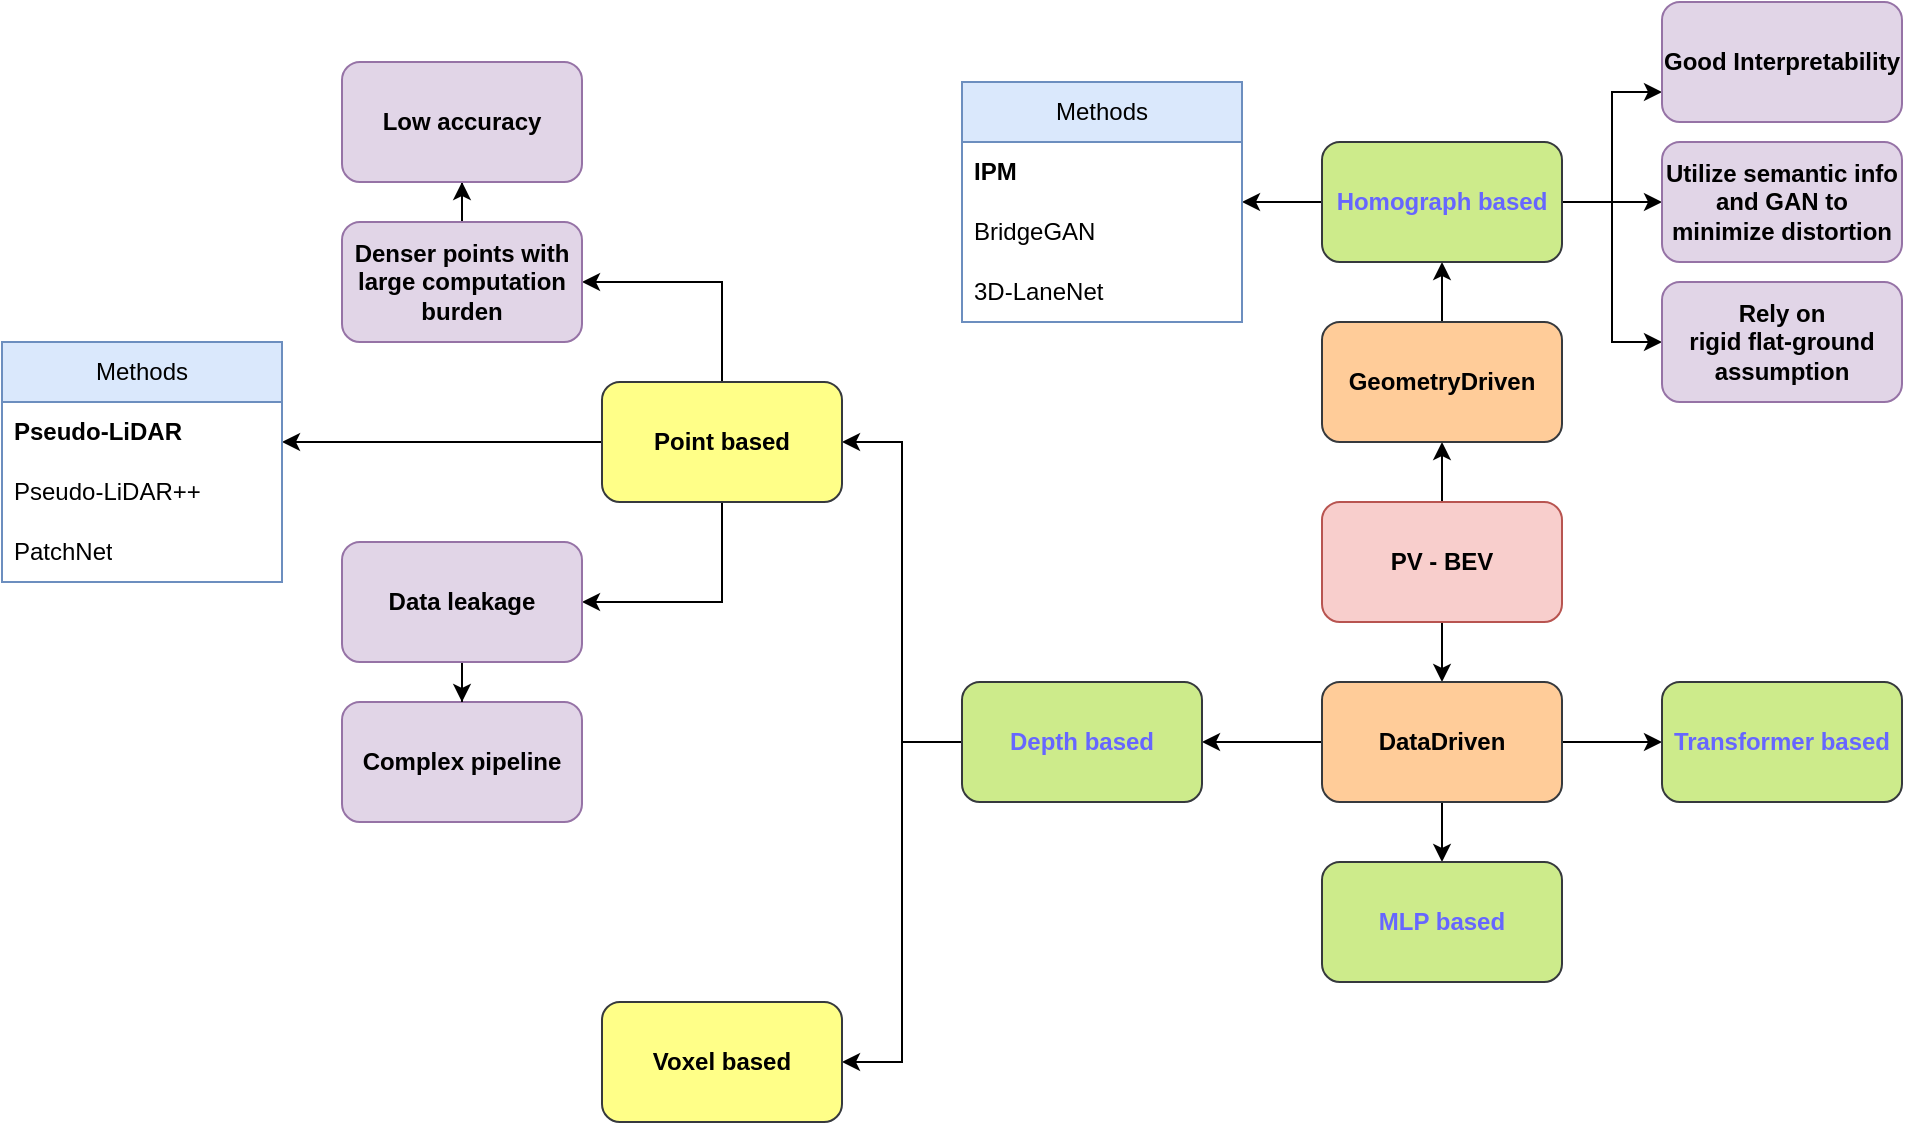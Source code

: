 <mxfile version="24.7.5">
  <diagram name="第 1 页" id="2QriNIWdTIV_ohWtYcBS">
    <mxGraphModel dx="2336" dy="2057" grid="1" gridSize="10" guides="1" tooltips="1" connect="1" arrows="1" fold="1" page="1" pageScale="1" pageWidth="827" pageHeight="1169" math="1" shadow="0">
      <root>
        <mxCell id="0" />
        <mxCell id="1" parent="0" />
        <mxCell id="j473QakYxw4qAwJ6yS87-1" value="" style="edgeStyle=orthogonalEdgeStyle;rounded=0;orthogonalLoop=1;jettySize=auto;html=1;" edge="1" parent="1" source="-4fo9mhIofs1G9srcdRc-1" target="-4fo9mhIofs1G9srcdRc-4">
          <mxGeometry relative="1" as="geometry" />
        </mxCell>
        <mxCell id="j473QakYxw4qAwJ6yS87-3" value="" style="edgeStyle=orthogonalEdgeStyle;rounded=0;orthogonalLoop=1;jettySize=auto;html=1;" edge="1" parent="1" source="-4fo9mhIofs1G9srcdRc-1" target="-4fo9mhIofs1G9srcdRc-5">
          <mxGeometry relative="1" as="geometry" />
        </mxCell>
        <mxCell id="-4fo9mhIofs1G9srcdRc-1" value="&lt;b&gt;PV - BEV&lt;/b&gt;" style="rounded=1;whiteSpace=wrap;html=1;labelBackgroundColor=none;fillColor=#f8cecc;strokeColor=#b85450;" parent="1" vertex="1">
          <mxGeometry x="310" y="220" width="120" height="60" as="geometry" />
        </mxCell>
        <mxCell id="j473QakYxw4qAwJ6yS87-2" value="" style="edgeStyle=orthogonalEdgeStyle;rounded=0;orthogonalLoop=1;jettySize=auto;html=1;" edge="1" parent="1" source="-4fo9mhIofs1G9srcdRc-4" target="-4fo9mhIofs1G9srcdRc-6">
          <mxGeometry relative="1" as="geometry" />
        </mxCell>
        <mxCell id="-4fo9mhIofs1G9srcdRc-4" value="&lt;b&gt;GeometryDriven&lt;/b&gt;" style="rounded=1;whiteSpace=wrap;html=1;labelBackgroundColor=none;fillColor=#ffcc99;strokeColor=#36393d;" parent="1" vertex="1">
          <mxGeometry x="310" y="130" width="120" height="60" as="geometry" />
        </mxCell>
        <mxCell id="j473QakYxw4qAwJ6yS87-18" style="edgeStyle=orthogonalEdgeStyle;rounded=0;orthogonalLoop=1;jettySize=auto;html=1;entryX=1;entryY=0.5;entryDx=0;entryDy=0;" edge="1" parent="1" source="-4fo9mhIofs1G9srcdRc-5" target="j473QakYxw4qAwJ6yS87-4">
          <mxGeometry relative="1" as="geometry" />
        </mxCell>
        <mxCell id="j473QakYxw4qAwJ6yS87-19" value="" style="edgeStyle=orthogonalEdgeStyle;rounded=0;orthogonalLoop=1;jettySize=auto;html=1;" edge="1" parent="1" source="-4fo9mhIofs1G9srcdRc-5" target="j473QakYxw4qAwJ6yS87-5">
          <mxGeometry relative="1" as="geometry" />
        </mxCell>
        <mxCell id="j473QakYxw4qAwJ6yS87-20" value="" style="edgeStyle=orthogonalEdgeStyle;rounded=0;orthogonalLoop=1;jettySize=auto;html=1;" edge="1" parent="1" source="-4fo9mhIofs1G9srcdRc-5" target="j473QakYxw4qAwJ6yS87-6">
          <mxGeometry relative="1" as="geometry" />
        </mxCell>
        <mxCell id="-4fo9mhIofs1G9srcdRc-5" value="&lt;b&gt;DataDriven&lt;/b&gt;" style="rounded=1;whiteSpace=wrap;html=1;labelBackgroundColor=none;fillColor=#ffcc99;strokeColor=#36393d;" parent="1" vertex="1">
          <mxGeometry x="310" y="310" width="120" height="60" as="geometry" />
        </mxCell>
        <mxCell id="j473QakYxw4qAwJ6yS87-12" style="edgeStyle=orthogonalEdgeStyle;rounded=0;orthogonalLoop=1;jettySize=auto;html=1;exitX=0;exitY=0.5;exitDx=0;exitDy=0;entryX=1;entryY=0.5;entryDx=0;entryDy=0;" edge="1" parent="1" source="-4fo9mhIofs1G9srcdRc-6" target="j473QakYxw4qAwJ6yS87-8">
          <mxGeometry relative="1" as="geometry" />
        </mxCell>
        <mxCell id="j473QakYxw4qAwJ6yS87-14" style="edgeStyle=orthogonalEdgeStyle;rounded=0;orthogonalLoop=1;jettySize=auto;html=1;entryX=0;entryY=0.75;entryDx=0;entryDy=0;" edge="1" parent="1" source="-4fo9mhIofs1G9srcdRc-6" target="j473QakYxw4qAwJ6yS87-7">
          <mxGeometry relative="1" as="geometry" />
        </mxCell>
        <mxCell id="j473QakYxw4qAwJ6yS87-15" style="edgeStyle=orthogonalEdgeStyle;rounded=0;orthogonalLoop=1;jettySize=auto;html=1;entryX=0;entryY=0.5;entryDx=0;entryDy=0;" edge="1" parent="1" source="-4fo9mhIofs1G9srcdRc-6" target="j473QakYxw4qAwJ6yS87-13">
          <mxGeometry relative="1" as="geometry" />
        </mxCell>
        <mxCell id="j473QakYxw4qAwJ6yS87-17" style="edgeStyle=orthogonalEdgeStyle;rounded=0;orthogonalLoop=1;jettySize=auto;html=1;entryX=0;entryY=0.5;entryDx=0;entryDy=0;" edge="1" parent="1" source="-4fo9mhIofs1G9srcdRc-6" target="j473QakYxw4qAwJ6yS87-16">
          <mxGeometry relative="1" as="geometry" />
        </mxCell>
        <mxCell id="-4fo9mhIofs1G9srcdRc-6" value="&lt;b&gt;&lt;font color=&quot;#6666ff&quot;&gt;Homograph based&lt;/font&gt;&lt;/b&gt;" style="rounded=1;whiteSpace=wrap;html=1;labelBackgroundColor=none;fillColor=#cdeb8b;strokeColor=#36393d;" parent="1" vertex="1">
          <mxGeometry x="310" y="40" width="120" height="60" as="geometry" />
        </mxCell>
        <mxCell id="j473QakYxw4qAwJ6yS87-28" style="edgeStyle=orthogonalEdgeStyle;rounded=0;orthogonalLoop=1;jettySize=auto;html=1;entryX=1;entryY=0.5;entryDx=0;entryDy=0;" edge="1" parent="1" source="j473QakYxw4qAwJ6yS87-4" target="j473QakYxw4qAwJ6yS87-21">
          <mxGeometry relative="1" as="geometry" />
        </mxCell>
        <mxCell id="j473QakYxw4qAwJ6yS87-29" style="edgeStyle=orthogonalEdgeStyle;rounded=0;orthogonalLoop=1;jettySize=auto;html=1;entryX=1;entryY=0.5;entryDx=0;entryDy=0;" edge="1" parent="1" source="j473QakYxw4qAwJ6yS87-4" target="j473QakYxw4qAwJ6yS87-22">
          <mxGeometry relative="1" as="geometry" />
        </mxCell>
        <mxCell id="j473QakYxw4qAwJ6yS87-4" value="&lt;b&gt;&lt;font color=&quot;#6666ff&quot;&gt;Depth based&lt;/font&gt;&lt;/b&gt;" style="rounded=1;whiteSpace=wrap;html=1;labelBackgroundColor=none;fillColor=#cdeb8b;strokeColor=#36393d;" vertex="1" parent="1">
          <mxGeometry x="130" y="310" width="120" height="60" as="geometry" />
        </mxCell>
        <mxCell id="j473QakYxw4qAwJ6yS87-5" value="&lt;b&gt;&lt;font color=&quot;#6666ff&quot;&gt;MLP based&lt;/font&gt;&lt;/b&gt;" style="rounded=1;whiteSpace=wrap;html=1;labelBackgroundColor=none;fillColor=#cdeb8b;strokeColor=#36393d;" vertex="1" parent="1">
          <mxGeometry x="310" y="400" width="120" height="60" as="geometry" />
        </mxCell>
        <mxCell id="j473QakYxw4qAwJ6yS87-6" value="&lt;b&gt;&lt;font color=&quot;#6666ff&quot;&gt;Transformer based&lt;/font&gt;&lt;/b&gt;" style="rounded=1;whiteSpace=wrap;html=1;labelBackgroundColor=none;fillColor=#cdeb8b;strokeColor=#36393d;" vertex="1" parent="1">
          <mxGeometry x="480" y="310" width="120" height="60" as="geometry" />
        </mxCell>
        <mxCell id="j473QakYxw4qAwJ6yS87-7" value="&lt;b&gt;Good Interpretability&lt;/b&gt;" style="rounded=1;whiteSpace=wrap;html=1;labelBackgroundColor=none;fillColor=#e1d5e7;strokeColor=#9673a6;" vertex="1" parent="1">
          <mxGeometry x="480" y="-30" width="120" height="60" as="geometry" />
        </mxCell>
        <mxCell id="j473QakYxw4qAwJ6yS87-8" value="Methods" style="swimlane;fontStyle=0;childLayout=stackLayout;horizontal=1;startSize=30;horizontalStack=0;resizeParent=1;resizeParentMax=0;resizeLast=0;collapsible=1;marginBottom=0;whiteSpace=wrap;html=1;fillColor=#dae8fc;strokeColor=#6c8ebf;" vertex="1" parent="1">
          <mxGeometry x="130" y="10" width="140" height="120" as="geometry" />
        </mxCell>
        <mxCell id="j473QakYxw4qAwJ6yS87-9" value="IPM" style="text;strokeColor=none;fillColor=none;align=left;verticalAlign=middle;spacingLeft=4;spacingRight=4;overflow=hidden;points=[[0,0.5],[1,0.5]];portConstraint=eastwest;rotatable=0;whiteSpace=wrap;html=1;fontStyle=1" vertex="1" parent="j473QakYxw4qAwJ6yS87-8">
          <mxGeometry y="30" width="140" height="30" as="geometry" />
        </mxCell>
        <mxCell id="j473QakYxw4qAwJ6yS87-10" value="BridgeGAN" style="text;strokeColor=none;fillColor=none;align=left;verticalAlign=middle;spacingLeft=4;spacingRight=4;overflow=hidden;points=[[0,0.5],[1,0.5]];portConstraint=eastwest;rotatable=0;whiteSpace=wrap;html=1;" vertex="1" parent="j473QakYxw4qAwJ6yS87-8">
          <mxGeometry y="60" width="140" height="30" as="geometry" />
        </mxCell>
        <mxCell id="j473QakYxw4qAwJ6yS87-11" value="3D-LaneNet" style="text;strokeColor=none;fillColor=none;align=left;verticalAlign=middle;spacingLeft=4;spacingRight=4;overflow=hidden;points=[[0,0.5],[1,0.5]];portConstraint=eastwest;rotatable=0;whiteSpace=wrap;html=1;" vertex="1" parent="j473QakYxw4qAwJ6yS87-8">
          <mxGeometry y="90" width="140" height="30" as="geometry" />
        </mxCell>
        <mxCell id="j473QakYxw4qAwJ6yS87-13" value="&lt;b&gt;Rely on &lt;br&gt;rigid flat-ground&lt;br&gt;assumption&lt;/b&gt;" style="rounded=1;whiteSpace=wrap;html=1;labelBackgroundColor=none;fillColor=#e1d5e7;strokeColor=#9673a6;" vertex="1" parent="1">
          <mxGeometry x="480" y="110" width="120" height="60" as="geometry" />
        </mxCell>
        <mxCell id="j473QakYxw4qAwJ6yS87-16" value="&lt;b&gt;Utilize semantic info and GAN to minimize distortion&lt;/b&gt;" style="rounded=1;whiteSpace=wrap;html=1;labelBackgroundColor=none;fillColor=#e1d5e7;strokeColor=#9673a6;" vertex="1" parent="1">
          <mxGeometry x="480" y="40" width="120" height="60" as="geometry" />
        </mxCell>
        <mxCell id="j473QakYxw4qAwJ6yS87-34" style="edgeStyle=orthogonalEdgeStyle;rounded=0;orthogonalLoop=1;jettySize=auto;html=1;" edge="1" parent="1" source="j473QakYxw4qAwJ6yS87-21" target="j473QakYxw4qAwJ6yS87-24">
          <mxGeometry relative="1" as="geometry">
            <Array as="points">
              <mxPoint x="-90" y="190" />
              <mxPoint x="-90" y="190" />
            </Array>
          </mxGeometry>
        </mxCell>
        <mxCell id="j473QakYxw4qAwJ6yS87-49" style="edgeStyle=orthogonalEdgeStyle;rounded=0;orthogonalLoop=1;jettySize=auto;html=1;entryX=1;entryY=0.5;entryDx=0;entryDy=0;" edge="1" parent="1" source="j473QakYxw4qAwJ6yS87-21" target="j473QakYxw4qAwJ6yS87-36">
          <mxGeometry relative="1" as="geometry">
            <Array as="points">
              <mxPoint x="10" y="110" />
              <mxPoint x="-50" y="110" />
            </Array>
          </mxGeometry>
        </mxCell>
        <mxCell id="j473QakYxw4qAwJ6yS87-53" style="edgeStyle=orthogonalEdgeStyle;rounded=0;orthogonalLoop=1;jettySize=auto;html=1;entryX=1;entryY=0.5;entryDx=0;entryDy=0;" edge="1" parent="1" source="j473QakYxw4qAwJ6yS87-21" target="j473QakYxw4qAwJ6yS87-37">
          <mxGeometry relative="1" as="geometry">
            <Array as="points">
              <mxPoint x="10" y="270" />
            </Array>
          </mxGeometry>
        </mxCell>
        <mxCell id="j473QakYxw4qAwJ6yS87-21" value="Point based" style="rounded=1;whiteSpace=wrap;html=1;fillColor=#ffff88;strokeColor=#36393d;fontStyle=1" vertex="1" parent="1">
          <mxGeometry x="-50" y="160" width="120" height="60" as="geometry" />
        </mxCell>
        <mxCell id="j473QakYxw4qAwJ6yS87-22" value="Voxel based" style="rounded=1;whiteSpace=wrap;html=1;fillColor=#ffff88;strokeColor=#36393d;fontStyle=1" vertex="1" parent="1">
          <mxGeometry x="-50" y="470" width="120" height="60" as="geometry" />
        </mxCell>
        <mxCell id="j473QakYxw4qAwJ6yS87-23" value="Methods" style="swimlane;fontStyle=0;childLayout=stackLayout;horizontal=1;startSize=30;horizontalStack=0;resizeParent=1;resizeParentMax=0;resizeLast=0;collapsible=1;marginBottom=0;whiteSpace=wrap;html=1;fillColor=#dae8fc;strokeColor=#6c8ebf;" vertex="1" parent="1">
          <mxGeometry x="-350" y="140" width="140" height="120" as="geometry" />
        </mxCell>
        <mxCell id="j473QakYxw4qAwJ6yS87-24" value="Pseudo-LiDAR" style="text;strokeColor=none;fillColor=none;align=left;verticalAlign=middle;spacingLeft=4;spacingRight=4;overflow=hidden;points=[[0,0.5],[1,0.5]];portConstraint=eastwest;rotatable=0;whiteSpace=wrap;html=1;fontStyle=1" vertex="1" parent="j473QakYxw4qAwJ6yS87-23">
          <mxGeometry y="30" width="140" height="30" as="geometry" />
        </mxCell>
        <mxCell id="j473QakYxw4qAwJ6yS87-25" value="Pseudo-LiDAR++" style="text;strokeColor=none;fillColor=none;align=left;verticalAlign=middle;spacingLeft=4;spacingRight=4;overflow=hidden;points=[[0,0.5],[1,0.5]];portConstraint=eastwest;rotatable=0;whiteSpace=wrap;html=1;" vertex="1" parent="j473QakYxw4qAwJ6yS87-23">
          <mxGeometry y="60" width="140" height="30" as="geometry" />
        </mxCell>
        <mxCell id="j473QakYxw4qAwJ6yS87-26" value="PatchNet" style="text;strokeColor=none;fillColor=none;align=left;verticalAlign=middle;spacingLeft=4;spacingRight=4;overflow=hidden;points=[[0,0.5],[1,0.5]];portConstraint=eastwest;rotatable=0;whiteSpace=wrap;html=1;" vertex="1" parent="j473QakYxw4qAwJ6yS87-23">
          <mxGeometry y="90" width="140" height="30" as="geometry" />
        </mxCell>
        <mxCell id="j473QakYxw4qAwJ6yS87-35" value="&lt;b&gt;Complex pipeline&lt;/b&gt;" style="rounded=1;whiteSpace=wrap;html=1;labelBackgroundColor=none;fillColor=#e1d5e7;strokeColor=#9673a6;" vertex="1" parent="1">
          <mxGeometry x="-180" y="320" width="120" height="60" as="geometry" />
        </mxCell>
        <mxCell id="j473QakYxw4qAwJ6yS87-55" value="" style="edgeStyle=orthogonalEdgeStyle;rounded=0;orthogonalLoop=1;jettySize=auto;html=1;" edge="1" parent="1" source="j473QakYxw4qAwJ6yS87-36" target="j473QakYxw4qAwJ6yS87-38">
          <mxGeometry relative="1" as="geometry" />
        </mxCell>
        <mxCell id="j473QakYxw4qAwJ6yS87-36" value="&lt;b&gt;Denser points with large computation burden&lt;/b&gt;" style="rounded=1;whiteSpace=wrap;html=1;labelBackgroundColor=none;fillColor=#e1d5e7;strokeColor=#9673a6;" vertex="1" parent="1">
          <mxGeometry x="-180" y="80" width="120" height="60" as="geometry" />
        </mxCell>
        <mxCell id="j473QakYxw4qAwJ6yS87-56" value="" style="edgeStyle=orthogonalEdgeStyle;rounded=0;orthogonalLoop=1;jettySize=auto;html=1;" edge="1" parent="1" source="j473QakYxw4qAwJ6yS87-37" target="j473QakYxw4qAwJ6yS87-35">
          <mxGeometry relative="1" as="geometry" />
        </mxCell>
        <mxCell id="j473QakYxw4qAwJ6yS87-37" value="&lt;b&gt;Data leakage&lt;/b&gt;" style="rounded=1;whiteSpace=wrap;html=1;labelBackgroundColor=none;fillColor=#e1d5e7;strokeColor=#9673a6;" vertex="1" parent="1">
          <mxGeometry x="-180" y="240" width="120" height="60" as="geometry" />
        </mxCell>
        <mxCell id="j473QakYxw4qAwJ6yS87-38" value="&lt;b&gt;Low accuracy&lt;/b&gt;" style="rounded=1;whiteSpace=wrap;html=1;labelBackgroundColor=none;fillColor=#e1d5e7;strokeColor=#9673a6;" vertex="1" parent="1">
          <mxGeometry x="-180" width="120" height="60" as="geometry" />
        </mxCell>
      </root>
    </mxGraphModel>
  </diagram>
</mxfile>
